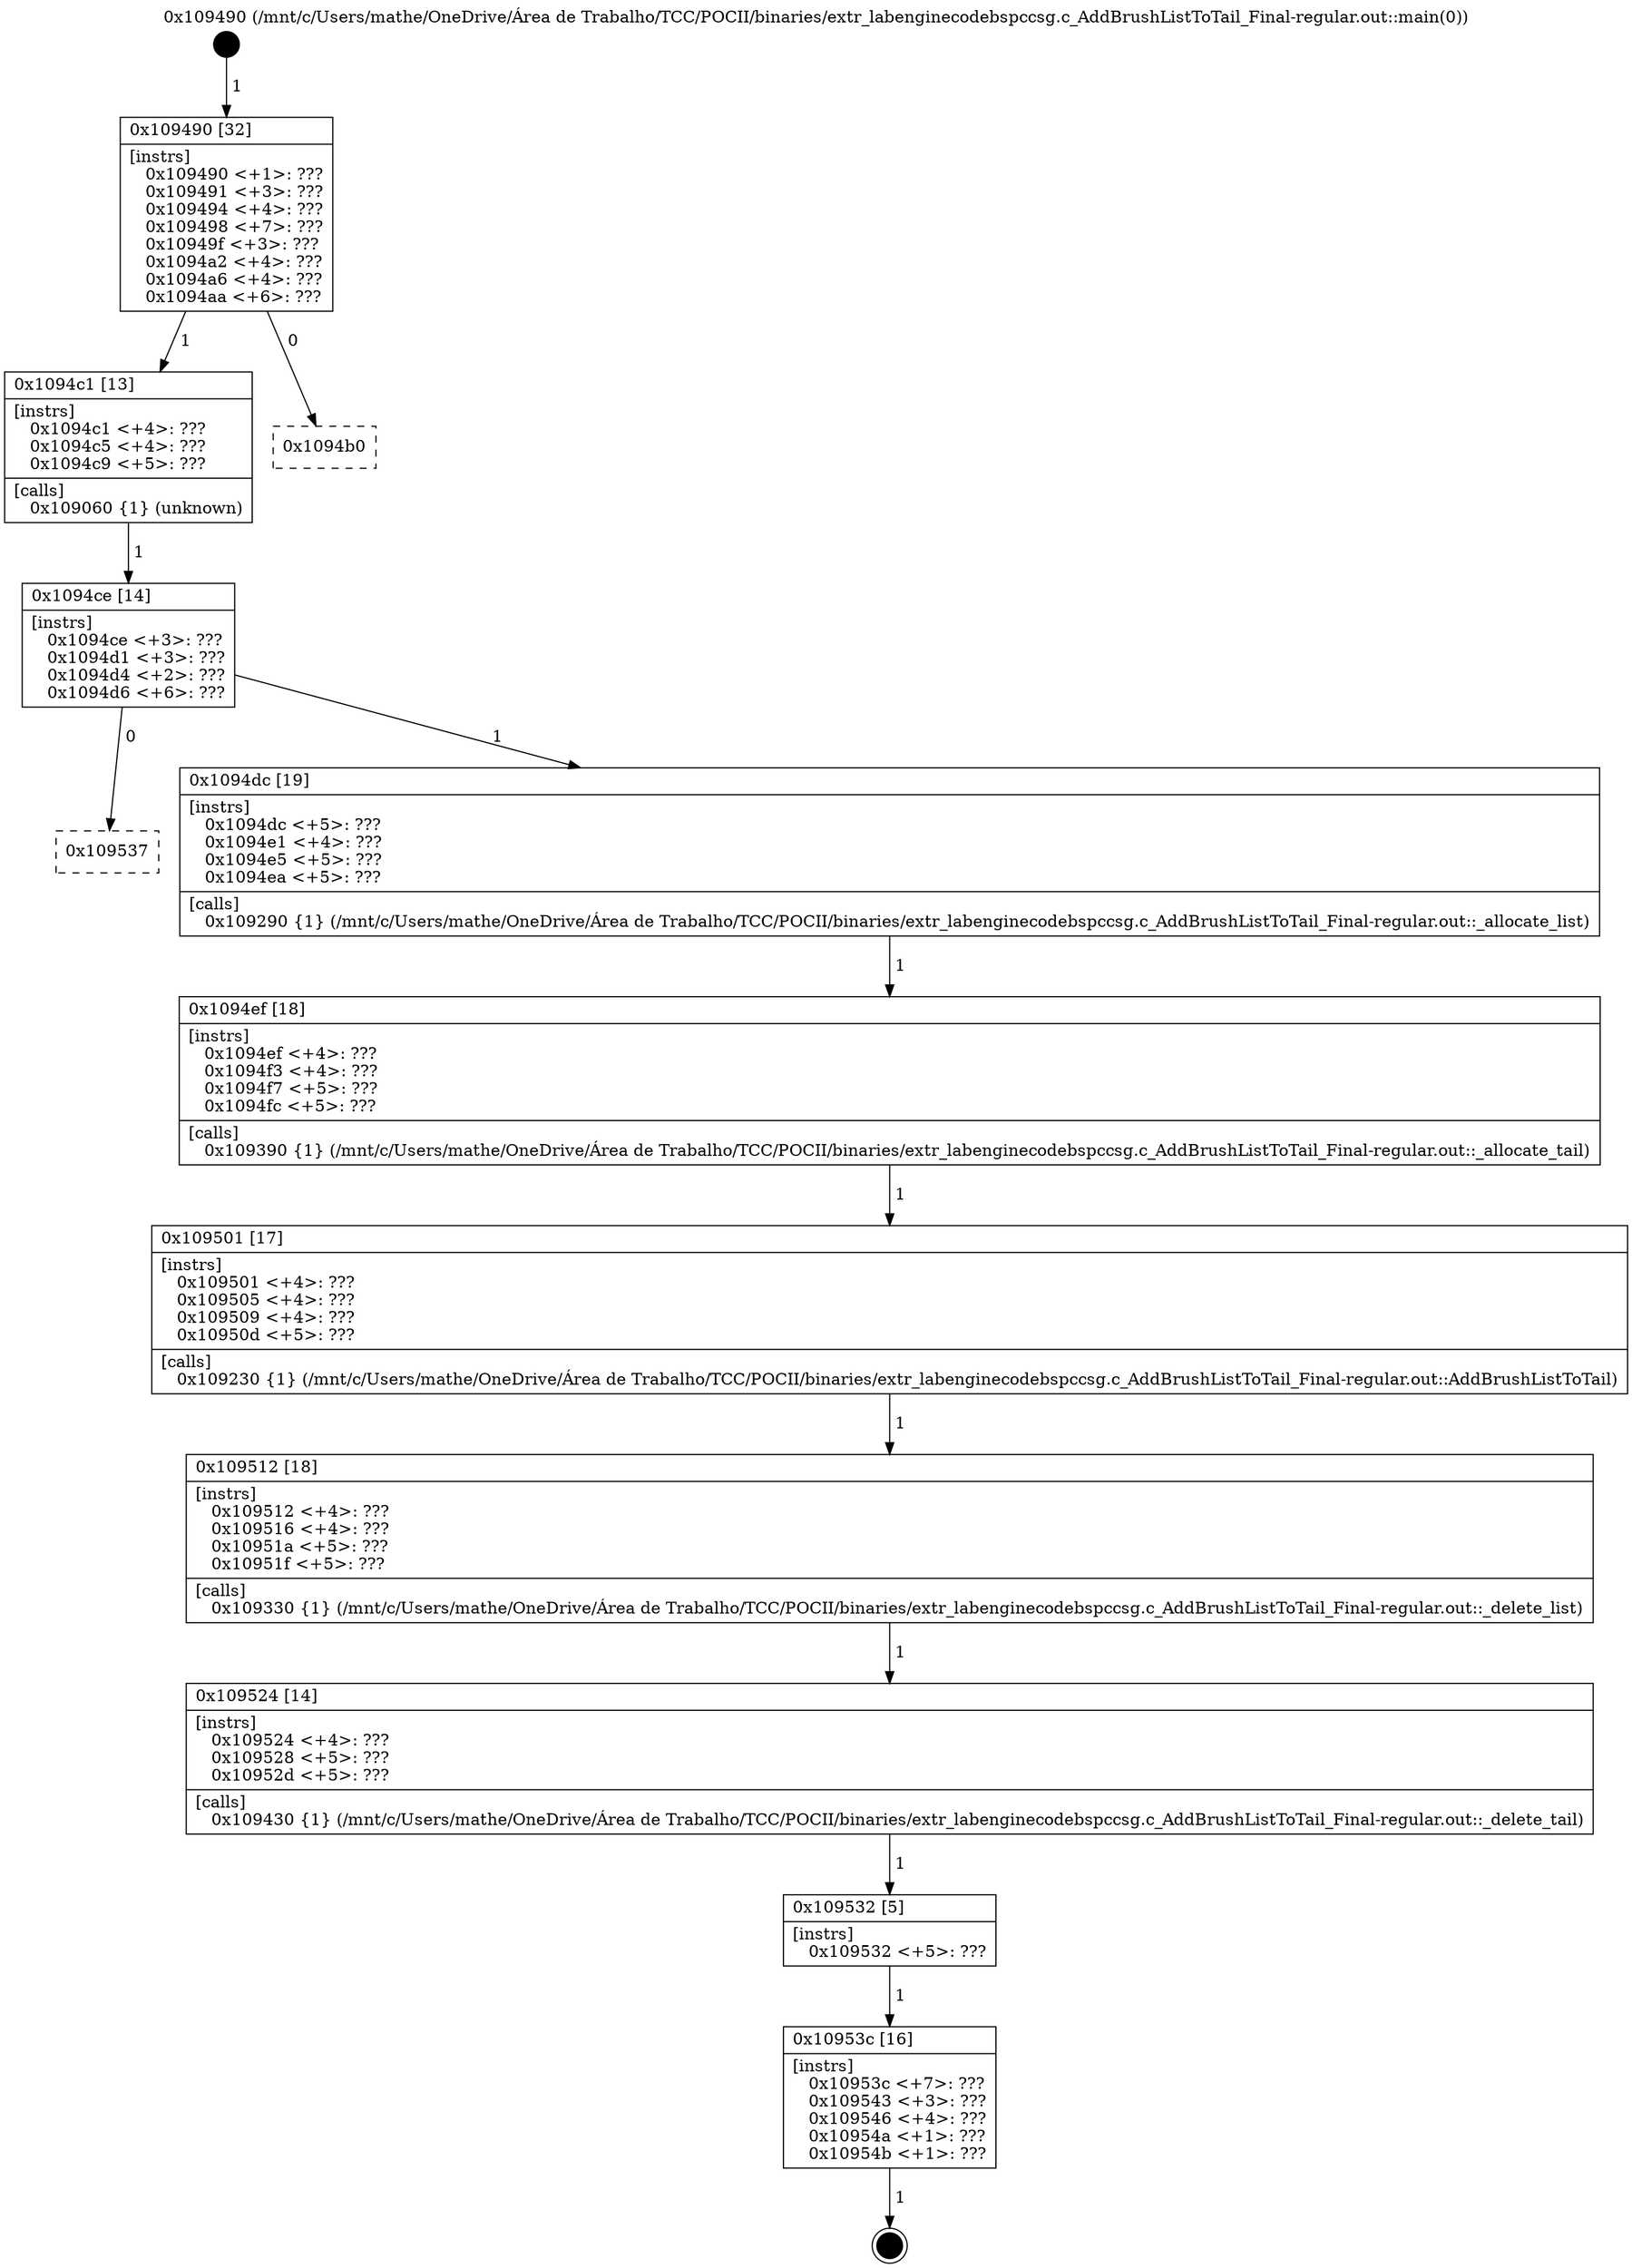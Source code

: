digraph "0x109490" {
  label = "0x109490 (/mnt/c/Users/mathe/OneDrive/Área de Trabalho/TCC/POCII/binaries/extr_labenginecodebspccsg.c_AddBrushListToTail_Final-regular.out::main(0))"
  labelloc = "t"
  node[shape=record]

  Entry [label="",width=0.3,height=0.3,shape=circle,fillcolor=black,style=filled]
  "0x109490" [label="{
     0x109490 [32]\l
     | [instrs]\l
     &nbsp;&nbsp;0x109490 \<+1\>: ???\l
     &nbsp;&nbsp;0x109491 \<+3\>: ???\l
     &nbsp;&nbsp;0x109494 \<+4\>: ???\l
     &nbsp;&nbsp;0x109498 \<+7\>: ???\l
     &nbsp;&nbsp;0x10949f \<+3\>: ???\l
     &nbsp;&nbsp;0x1094a2 \<+4\>: ???\l
     &nbsp;&nbsp;0x1094a6 \<+4\>: ???\l
     &nbsp;&nbsp;0x1094aa \<+6\>: ???\l
  }"]
  "0x1094c1" [label="{
     0x1094c1 [13]\l
     | [instrs]\l
     &nbsp;&nbsp;0x1094c1 \<+4\>: ???\l
     &nbsp;&nbsp;0x1094c5 \<+4\>: ???\l
     &nbsp;&nbsp;0x1094c9 \<+5\>: ???\l
     | [calls]\l
     &nbsp;&nbsp;0x109060 \{1\} (unknown)\l
  }"]
  "0x1094b0" [label="{
     0x1094b0\l
  }", style=dashed]
  "0x1094ce" [label="{
     0x1094ce [14]\l
     | [instrs]\l
     &nbsp;&nbsp;0x1094ce \<+3\>: ???\l
     &nbsp;&nbsp;0x1094d1 \<+3\>: ???\l
     &nbsp;&nbsp;0x1094d4 \<+2\>: ???\l
     &nbsp;&nbsp;0x1094d6 \<+6\>: ???\l
  }"]
  "0x109537" [label="{
     0x109537\l
  }", style=dashed]
  "0x1094dc" [label="{
     0x1094dc [19]\l
     | [instrs]\l
     &nbsp;&nbsp;0x1094dc \<+5\>: ???\l
     &nbsp;&nbsp;0x1094e1 \<+4\>: ???\l
     &nbsp;&nbsp;0x1094e5 \<+5\>: ???\l
     &nbsp;&nbsp;0x1094ea \<+5\>: ???\l
     | [calls]\l
     &nbsp;&nbsp;0x109290 \{1\} (/mnt/c/Users/mathe/OneDrive/Área de Trabalho/TCC/POCII/binaries/extr_labenginecodebspccsg.c_AddBrushListToTail_Final-regular.out::_allocate_list)\l
  }"]
  Exit [label="",width=0.3,height=0.3,shape=circle,fillcolor=black,style=filled,peripheries=2]
  "0x1094ef" [label="{
     0x1094ef [18]\l
     | [instrs]\l
     &nbsp;&nbsp;0x1094ef \<+4\>: ???\l
     &nbsp;&nbsp;0x1094f3 \<+4\>: ???\l
     &nbsp;&nbsp;0x1094f7 \<+5\>: ???\l
     &nbsp;&nbsp;0x1094fc \<+5\>: ???\l
     | [calls]\l
     &nbsp;&nbsp;0x109390 \{1\} (/mnt/c/Users/mathe/OneDrive/Área de Trabalho/TCC/POCII/binaries/extr_labenginecodebspccsg.c_AddBrushListToTail_Final-regular.out::_allocate_tail)\l
  }"]
  "0x109501" [label="{
     0x109501 [17]\l
     | [instrs]\l
     &nbsp;&nbsp;0x109501 \<+4\>: ???\l
     &nbsp;&nbsp;0x109505 \<+4\>: ???\l
     &nbsp;&nbsp;0x109509 \<+4\>: ???\l
     &nbsp;&nbsp;0x10950d \<+5\>: ???\l
     | [calls]\l
     &nbsp;&nbsp;0x109230 \{1\} (/mnt/c/Users/mathe/OneDrive/Área de Trabalho/TCC/POCII/binaries/extr_labenginecodebspccsg.c_AddBrushListToTail_Final-regular.out::AddBrushListToTail)\l
  }"]
  "0x109512" [label="{
     0x109512 [18]\l
     | [instrs]\l
     &nbsp;&nbsp;0x109512 \<+4\>: ???\l
     &nbsp;&nbsp;0x109516 \<+4\>: ???\l
     &nbsp;&nbsp;0x10951a \<+5\>: ???\l
     &nbsp;&nbsp;0x10951f \<+5\>: ???\l
     | [calls]\l
     &nbsp;&nbsp;0x109330 \{1\} (/mnt/c/Users/mathe/OneDrive/Área de Trabalho/TCC/POCII/binaries/extr_labenginecodebspccsg.c_AddBrushListToTail_Final-regular.out::_delete_list)\l
  }"]
  "0x109524" [label="{
     0x109524 [14]\l
     | [instrs]\l
     &nbsp;&nbsp;0x109524 \<+4\>: ???\l
     &nbsp;&nbsp;0x109528 \<+5\>: ???\l
     &nbsp;&nbsp;0x10952d \<+5\>: ???\l
     | [calls]\l
     &nbsp;&nbsp;0x109430 \{1\} (/mnt/c/Users/mathe/OneDrive/Área de Trabalho/TCC/POCII/binaries/extr_labenginecodebspccsg.c_AddBrushListToTail_Final-regular.out::_delete_tail)\l
  }"]
  "0x109532" [label="{
     0x109532 [5]\l
     | [instrs]\l
     &nbsp;&nbsp;0x109532 \<+5\>: ???\l
  }"]
  "0x10953c" [label="{
     0x10953c [16]\l
     | [instrs]\l
     &nbsp;&nbsp;0x10953c \<+7\>: ???\l
     &nbsp;&nbsp;0x109543 \<+3\>: ???\l
     &nbsp;&nbsp;0x109546 \<+4\>: ???\l
     &nbsp;&nbsp;0x10954a \<+1\>: ???\l
     &nbsp;&nbsp;0x10954b \<+1\>: ???\l
  }"]
  Entry -> "0x109490" [label=" 1"]
  "0x109490" -> "0x1094c1" [label=" 1"]
  "0x109490" -> "0x1094b0" [label=" 0"]
  "0x1094c1" -> "0x1094ce" [label=" 1"]
  "0x1094ce" -> "0x109537" [label=" 0"]
  "0x1094ce" -> "0x1094dc" [label=" 1"]
  "0x10953c" -> Exit [label=" 1"]
  "0x1094dc" -> "0x1094ef" [label=" 1"]
  "0x1094ef" -> "0x109501" [label=" 1"]
  "0x109501" -> "0x109512" [label=" 1"]
  "0x109512" -> "0x109524" [label=" 1"]
  "0x109524" -> "0x109532" [label=" 1"]
  "0x109532" -> "0x10953c" [label=" 1"]
}
